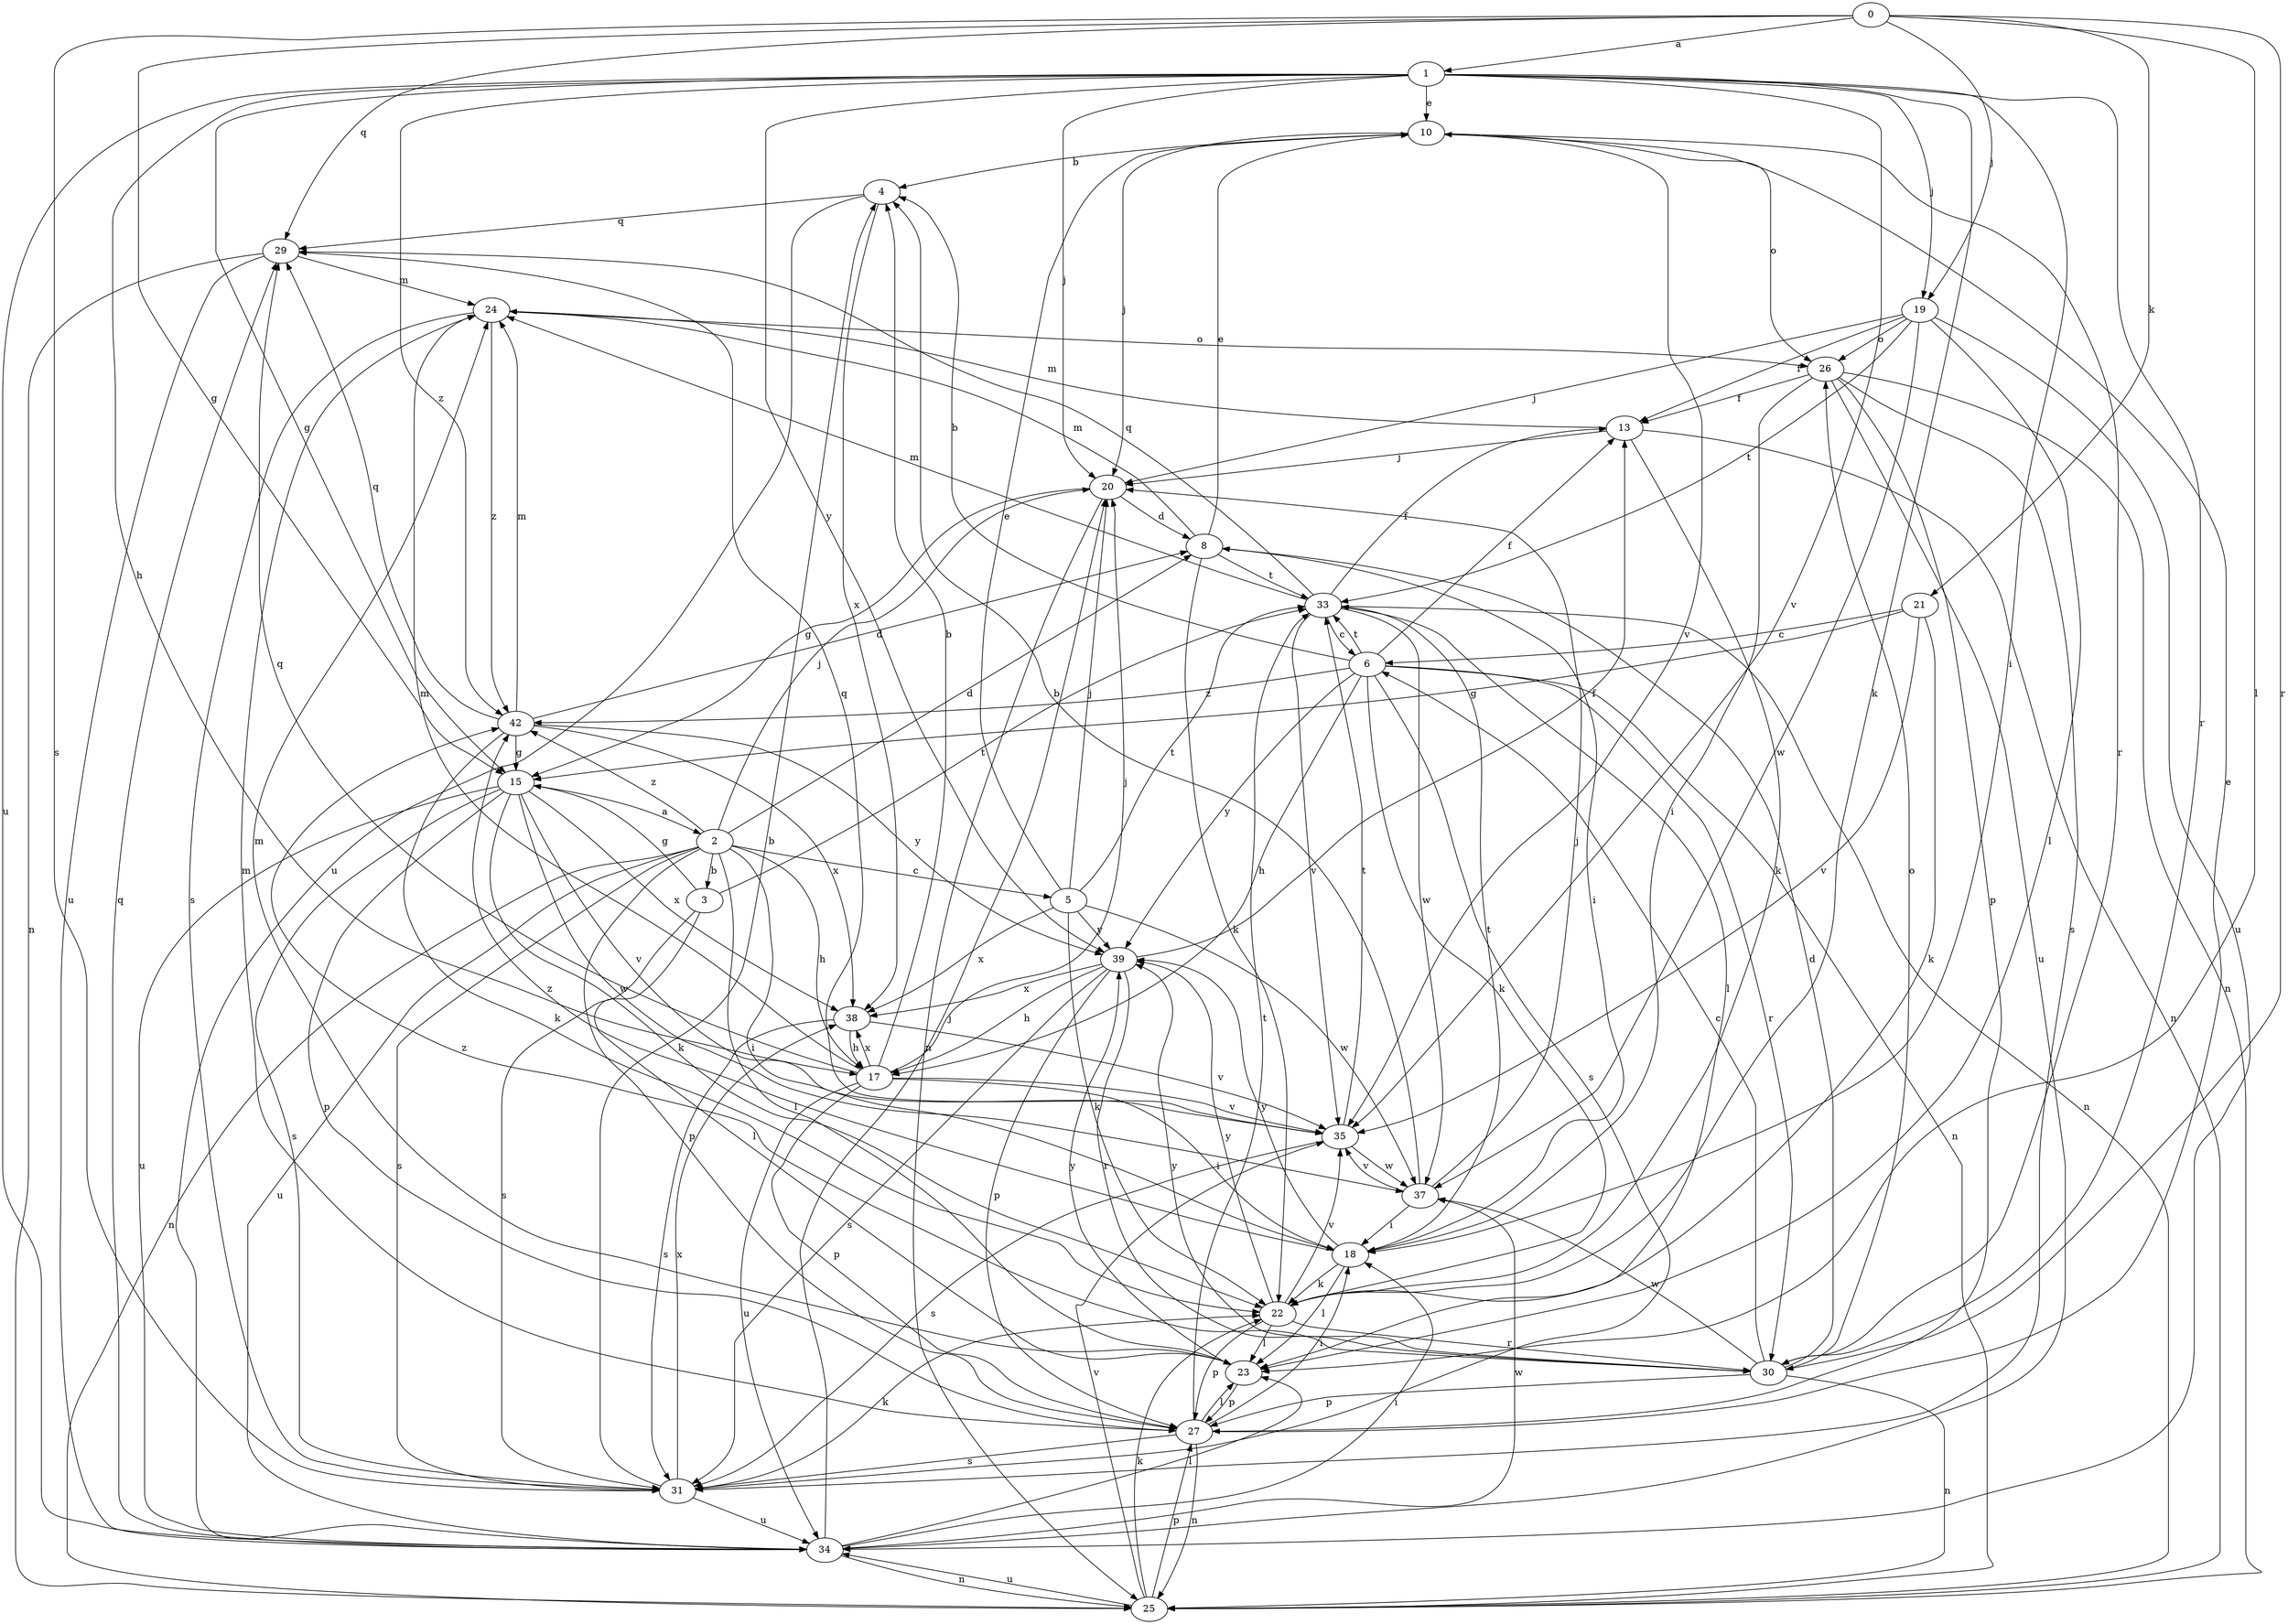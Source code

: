 strict digraph  {
0;
1;
2;
3;
4;
5;
6;
8;
10;
13;
15;
17;
18;
19;
20;
21;
22;
23;
24;
25;
26;
27;
29;
30;
31;
33;
34;
35;
37;
38;
39;
42;
0 -> 1  [label=a];
0 -> 15  [label=g];
0 -> 19  [label=j];
0 -> 21  [label=k];
0 -> 23  [label=l];
0 -> 29  [label=q];
0 -> 30  [label=r];
0 -> 31  [label=s];
1 -> 10  [label=e];
1 -> 15  [label=g];
1 -> 17  [label=h];
1 -> 18  [label=i];
1 -> 19  [label=j];
1 -> 20  [label=j];
1 -> 22  [label=k];
1 -> 30  [label=r];
1 -> 34  [label=u];
1 -> 35  [label=v];
1 -> 39  [label=y];
1 -> 42  [label=z];
2 -> 3  [label=b];
2 -> 5  [label=c];
2 -> 8  [label=d];
2 -> 17  [label=h];
2 -> 18  [label=i];
2 -> 20  [label=j];
2 -> 23  [label=l];
2 -> 25  [label=n];
2 -> 27  [label=p];
2 -> 31  [label=s];
2 -> 34  [label=u];
2 -> 42  [label=z];
3 -> 15  [label=g];
3 -> 23  [label=l];
3 -> 31  [label=s];
3 -> 33  [label=t];
4 -> 29  [label=q];
4 -> 34  [label=u];
4 -> 38  [label=x];
5 -> 10  [label=e];
5 -> 20  [label=j];
5 -> 22  [label=k];
5 -> 33  [label=t];
5 -> 37  [label=w];
5 -> 38  [label=x];
5 -> 39  [label=y];
6 -> 4  [label=b];
6 -> 13  [label=f];
6 -> 17  [label=h];
6 -> 22  [label=k];
6 -> 25  [label=n];
6 -> 30  [label=r];
6 -> 31  [label=s];
6 -> 33  [label=t];
6 -> 39  [label=y];
6 -> 42  [label=z];
8 -> 10  [label=e];
8 -> 18  [label=i];
8 -> 22  [label=k];
8 -> 24  [label=m];
8 -> 33  [label=t];
10 -> 4  [label=b];
10 -> 20  [label=j];
10 -> 26  [label=o];
10 -> 30  [label=r];
10 -> 35  [label=v];
13 -> 20  [label=j];
13 -> 22  [label=k];
13 -> 24  [label=m];
13 -> 25  [label=n];
15 -> 2  [label=a];
15 -> 22  [label=k];
15 -> 27  [label=p];
15 -> 31  [label=s];
15 -> 34  [label=u];
15 -> 35  [label=v];
15 -> 37  [label=w];
15 -> 38  [label=x];
17 -> 4  [label=b];
17 -> 18  [label=i];
17 -> 20  [label=j];
17 -> 24  [label=m];
17 -> 27  [label=p];
17 -> 29  [label=q];
17 -> 34  [label=u];
17 -> 35  [label=v];
17 -> 38  [label=x];
18 -> 22  [label=k];
18 -> 23  [label=l];
18 -> 33  [label=t];
18 -> 39  [label=y];
18 -> 42  [label=z];
19 -> 13  [label=f];
19 -> 20  [label=j];
19 -> 23  [label=l];
19 -> 26  [label=o];
19 -> 33  [label=t];
19 -> 34  [label=u];
19 -> 37  [label=w];
20 -> 8  [label=d];
20 -> 15  [label=g];
20 -> 25  [label=n];
21 -> 6  [label=c];
21 -> 15  [label=g];
21 -> 22  [label=k];
21 -> 35  [label=v];
22 -> 23  [label=l];
22 -> 27  [label=p];
22 -> 30  [label=r];
22 -> 35  [label=v];
22 -> 39  [label=y];
23 -> 24  [label=m];
23 -> 27  [label=p];
23 -> 39  [label=y];
24 -> 26  [label=o];
24 -> 31  [label=s];
24 -> 42  [label=z];
25 -> 22  [label=k];
25 -> 27  [label=p];
25 -> 34  [label=u];
25 -> 35  [label=v];
26 -> 13  [label=f];
26 -> 18  [label=i];
26 -> 25  [label=n];
26 -> 27  [label=p];
26 -> 31  [label=s];
26 -> 34  [label=u];
27 -> 10  [label=e];
27 -> 18  [label=i];
27 -> 23  [label=l];
27 -> 24  [label=m];
27 -> 25  [label=n];
27 -> 31  [label=s];
27 -> 33  [label=t];
29 -> 24  [label=m];
29 -> 25  [label=n];
29 -> 34  [label=u];
30 -> 6  [label=c];
30 -> 8  [label=d];
30 -> 25  [label=n];
30 -> 26  [label=o];
30 -> 27  [label=p];
30 -> 37  [label=w];
30 -> 39  [label=y];
30 -> 42  [label=z];
31 -> 4  [label=b];
31 -> 22  [label=k];
31 -> 34  [label=u];
31 -> 38  [label=x];
33 -> 6  [label=c];
33 -> 13  [label=f];
33 -> 23  [label=l];
33 -> 24  [label=m];
33 -> 25  [label=n];
33 -> 29  [label=q];
33 -> 35  [label=v];
33 -> 37  [label=w];
34 -> 18  [label=i];
34 -> 20  [label=j];
34 -> 23  [label=l];
34 -> 25  [label=n];
34 -> 29  [label=q];
34 -> 37  [label=w];
35 -> 29  [label=q];
35 -> 31  [label=s];
35 -> 33  [label=t];
35 -> 37  [label=w];
37 -> 4  [label=b];
37 -> 18  [label=i];
37 -> 20  [label=j];
37 -> 35  [label=v];
38 -> 17  [label=h];
38 -> 31  [label=s];
38 -> 35  [label=v];
39 -> 13  [label=f];
39 -> 17  [label=h];
39 -> 27  [label=p];
39 -> 30  [label=r];
39 -> 31  [label=s];
39 -> 38  [label=x];
42 -> 8  [label=d];
42 -> 15  [label=g];
42 -> 22  [label=k];
42 -> 24  [label=m];
42 -> 29  [label=q];
42 -> 38  [label=x];
42 -> 39  [label=y];
}
